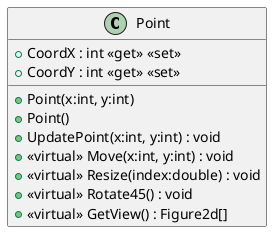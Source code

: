 @startuml
class Point {
    + Point(x:int, y:int)
    + Point()
    + CoordX : int <<get>> <<set>>
    + CoordY : int <<get>> <<set>>
    + UpdatePoint(x:int, y:int) : void
    + <<virtual>> Move(x:int, y:int) : void
    + <<virtual>> Resize(index:double) : void
    + <<virtual>> Rotate45() : void
    + <<virtual>> GetView() : Figure2d[]
}
@enduml
